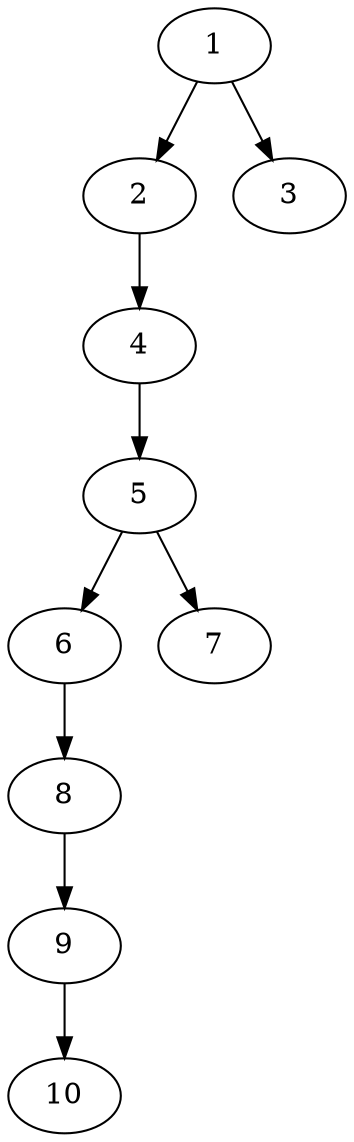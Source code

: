 // DAG (tier=1-easy, mode=data, n=10, ccr=0.346, fat=0.435, density=0.395, regular=0.719, jump=0.021, mindata=1048576, maxdata=8388608)
// DAG automatically generated by daggen at Sun Aug 24 16:33:33 2025
// /home/ermia/Project/Environments/daggen/bin/daggen --dot --ccr 0.346 --fat 0.435 --regular 0.719 --density 0.395 --jump 0.021 --mindata 1048576 --maxdata 8388608 -n 10 
digraph G {
  1 [size="104337993698761152", alpha="0.17", expect_size="52168996849380576"]
  1 -> 2 [size ="38956905267200"]
  1 -> 3 [size ="38956905267200"]
  2 [size="8319906086047058", alpha="0.19", expect_size="4159953043023529"]
  2 -> 4 [size ="323811752804352"]
  3 [size="10281162561359020", alpha="0.11", expect_size="5140581280679510"]
  4 [size="170437723748665280", alpha="0.12", expect_size="85218861874332640"]
  4 -> 5 [size ="296977694720000"]
  5 [size="8607766322162887", alpha="0.04", expect_size="4303883161081443"]
  5 -> 6 [size ="310300683272192"]
  5 -> 7 [size ="310300683272192"]
  6 [size="33592712990895898624", alpha="0.06", expect_size="16796356495447949312"]
  6 -> 8 [size ="83288819499008"]
  7 [size="4904983496762860", alpha="0.02", expect_size="2452491748381430"]
  8 [size="516996161708164544", alpha="0.14", expect_size="258498080854082272"]
  8 -> 9 [size ="205375806636032"]
  9 [size="27542304236930956", alpha="0.12", expect_size="13771152118465478"]
  9 -> 10 [size ="431850782720000"]
  10 [size="37200833464500224000", alpha="0.08", expect_size="18600416732250112000"]
}